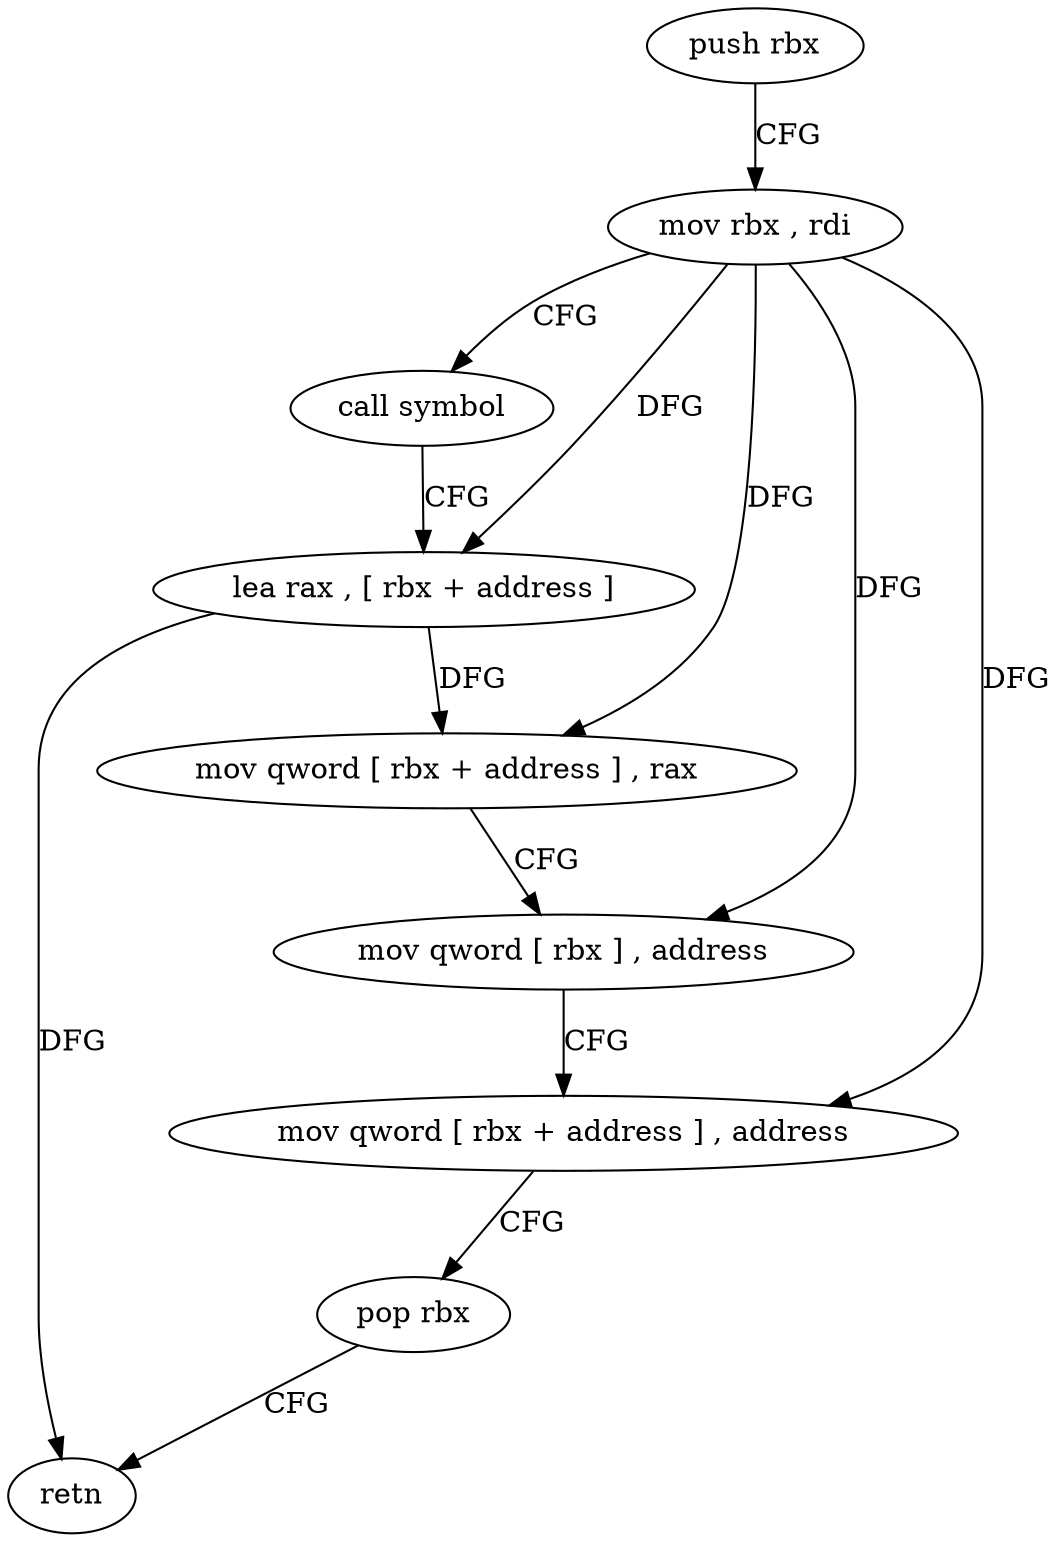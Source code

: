 digraph "func" {
"4265424" [label = "push rbx" ]
"4265425" [label = "mov rbx , rdi" ]
"4265428" [label = "call symbol" ]
"4265433" [label = "lea rax , [ rbx + address ]" ]
"4265437" [label = "mov qword [ rbx + address ] , rax" ]
"4265441" [label = "mov qword [ rbx ] , address" ]
"4265448" [label = "mov qword [ rbx + address ] , address" ]
"4265456" [label = "pop rbx" ]
"4265457" [label = "retn" ]
"4265424" -> "4265425" [ label = "CFG" ]
"4265425" -> "4265428" [ label = "CFG" ]
"4265425" -> "4265433" [ label = "DFG" ]
"4265425" -> "4265437" [ label = "DFG" ]
"4265425" -> "4265441" [ label = "DFG" ]
"4265425" -> "4265448" [ label = "DFG" ]
"4265428" -> "4265433" [ label = "CFG" ]
"4265433" -> "4265437" [ label = "DFG" ]
"4265433" -> "4265457" [ label = "DFG" ]
"4265437" -> "4265441" [ label = "CFG" ]
"4265441" -> "4265448" [ label = "CFG" ]
"4265448" -> "4265456" [ label = "CFG" ]
"4265456" -> "4265457" [ label = "CFG" ]
}
